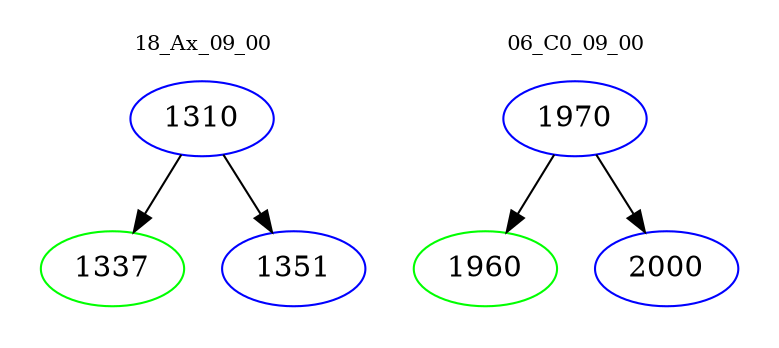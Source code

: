 digraph{
subgraph cluster_0 {
color = white
label = "18_Ax_09_00";
fontsize=10;
T0_1310 [label="1310", color="blue"]
T0_1310 -> T0_1337 [color="black"]
T0_1337 [label="1337", color="green"]
T0_1310 -> T0_1351 [color="black"]
T0_1351 [label="1351", color="blue"]
}
subgraph cluster_1 {
color = white
label = "06_C0_09_00";
fontsize=10;
T1_1970 [label="1970", color="blue"]
T1_1970 -> T1_1960 [color="black"]
T1_1960 [label="1960", color="green"]
T1_1970 -> T1_2000 [color="black"]
T1_2000 [label="2000", color="blue"]
}
}
